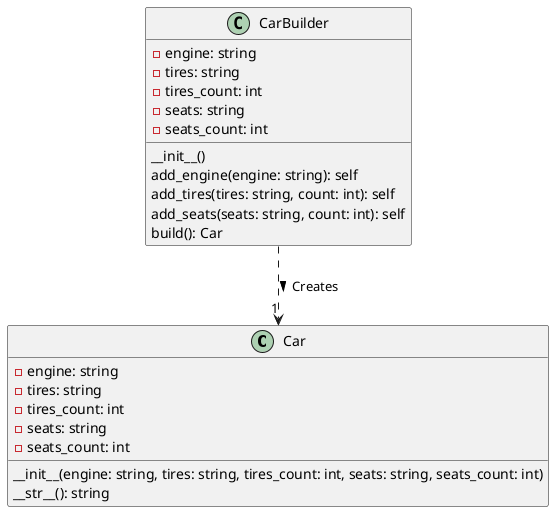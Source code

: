 @startuml
class Car {
  -engine: string
  -tires: string
  -tires_count: int
  -seats: string
  -seats_count: int
  __init__(engine: string, tires: string, tires_count: int, seats: string, seats_count: int)
  __str__(): string
}

class CarBuilder {
  -engine: string
  -tires: string
  -tires_count: int
  -seats: string
  -seats_count: int
  __init__()
  add_engine(engine: string): self
  add_tires(tires: string, count: int): self
  add_seats(seats: string, count: int): self
  build(): Car
}

CarBuilder ..> "1" Car : Creates >
@enduml